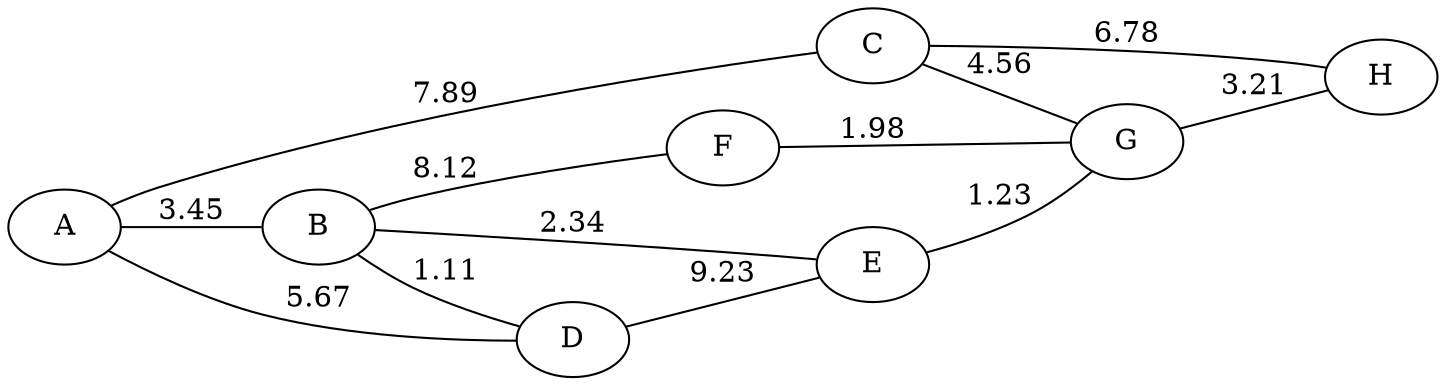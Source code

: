 graph G {
    rankdir=LR;
    A -- B [label="3.45"];
    A -- C [label="7.89"];
    A -- D [label="5.67"];
    B -- E [label="2.34"];
    B -- F [label="8.12"];
    C -- G [label="4.56"];
    C -- H [label="6.78"];
    D -- E [label="9.23"];
    F -- G [label="1.98"];
    G -- H [label="3.21"];
    B -- D [label="1.11"];
    E -- G [label="1.23"];
}